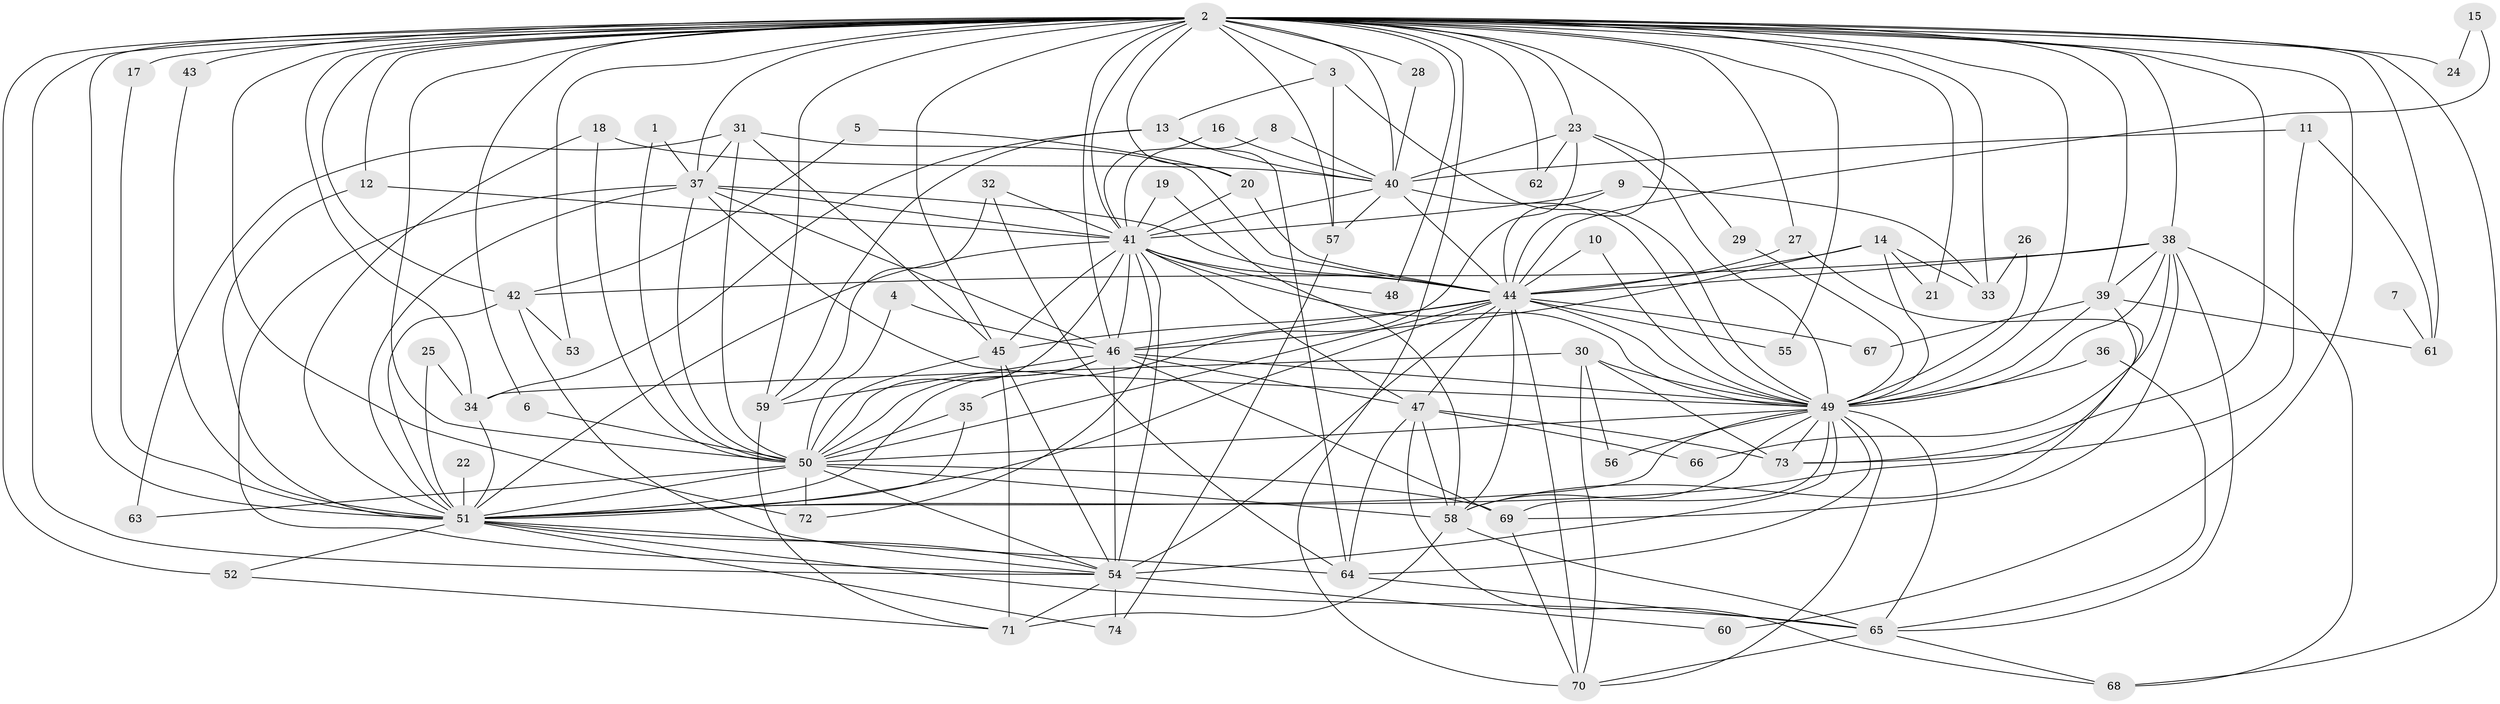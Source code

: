 // original degree distribution, {32: 0.006802721088435374, 34: 0.006802721088435374, 16: 0.006802721088435374, 20: 0.006802721088435374, 24: 0.013605442176870748, 28: 0.006802721088435374, 12: 0.013605442176870748, 17: 0.006802721088435374, 25: 0.006802721088435374, 2: 0.48299319727891155, 5: 0.034013605442176874, 4: 0.10884353741496598, 9: 0.006802721088435374, 3: 0.24489795918367346, 7: 0.027210884353741496, 6: 0.02040816326530612}
// Generated by graph-tools (version 1.1) at 2025/25/03/09/25 03:25:40]
// undirected, 74 vertices, 211 edges
graph export_dot {
graph [start="1"]
  node [color=gray90,style=filled];
  1;
  2;
  3;
  4;
  5;
  6;
  7;
  8;
  9;
  10;
  11;
  12;
  13;
  14;
  15;
  16;
  17;
  18;
  19;
  20;
  21;
  22;
  23;
  24;
  25;
  26;
  27;
  28;
  29;
  30;
  31;
  32;
  33;
  34;
  35;
  36;
  37;
  38;
  39;
  40;
  41;
  42;
  43;
  44;
  45;
  46;
  47;
  48;
  49;
  50;
  51;
  52;
  53;
  54;
  55;
  56;
  57;
  58;
  59;
  60;
  61;
  62;
  63;
  64;
  65;
  66;
  67;
  68;
  69;
  70;
  71;
  72;
  73;
  74;
  1 -- 37 [weight=1.0];
  1 -- 50 [weight=1.0];
  2 -- 3 [weight=1.0];
  2 -- 6 [weight=1.0];
  2 -- 12 [weight=1.0];
  2 -- 17 [weight=1.0];
  2 -- 20 [weight=1.0];
  2 -- 21 [weight=1.0];
  2 -- 23 [weight=1.0];
  2 -- 24 [weight=3.0];
  2 -- 27 [weight=1.0];
  2 -- 28 [weight=2.0];
  2 -- 33 [weight=1.0];
  2 -- 34 [weight=2.0];
  2 -- 37 [weight=3.0];
  2 -- 38 [weight=2.0];
  2 -- 39 [weight=1.0];
  2 -- 40 [weight=4.0];
  2 -- 41 [weight=2.0];
  2 -- 42 [weight=1.0];
  2 -- 43 [weight=1.0];
  2 -- 44 [weight=2.0];
  2 -- 45 [weight=1.0];
  2 -- 46 [weight=3.0];
  2 -- 48 [weight=1.0];
  2 -- 49 [weight=3.0];
  2 -- 50 [weight=3.0];
  2 -- 51 [weight=4.0];
  2 -- 52 [weight=2.0];
  2 -- 53 [weight=1.0];
  2 -- 54 [weight=2.0];
  2 -- 55 [weight=1.0];
  2 -- 57 [weight=1.0];
  2 -- 59 [weight=1.0];
  2 -- 60 [weight=1.0];
  2 -- 61 [weight=1.0];
  2 -- 62 [weight=1.0];
  2 -- 68 [weight=1.0];
  2 -- 70 [weight=1.0];
  2 -- 72 [weight=1.0];
  2 -- 73 [weight=1.0];
  3 -- 13 [weight=1.0];
  3 -- 49 [weight=1.0];
  3 -- 57 [weight=1.0];
  4 -- 46 [weight=1.0];
  4 -- 50 [weight=1.0];
  5 -- 20 [weight=1.0];
  5 -- 42 [weight=1.0];
  6 -- 50 [weight=1.0];
  7 -- 61 [weight=1.0];
  8 -- 40 [weight=1.0];
  8 -- 41 [weight=1.0];
  9 -- 33 [weight=1.0];
  9 -- 41 [weight=1.0];
  9 -- 44 [weight=1.0];
  10 -- 44 [weight=1.0];
  10 -- 49 [weight=1.0];
  11 -- 40 [weight=1.0];
  11 -- 61 [weight=1.0];
  11 -- 73 [weight=1.0];
  12 -- 41 [weight=1.0];
  12 -- 51 [weight=1.0];
  13 -- 34 [weight=1.0];
  13 -- 40 [weight=1.0];
  13 -- 59 [weight=1.0];
  13 -- 64 [weight=1.0];
  14 -- 21 [weight=1.0];
  14 -- 33 [weight=1.0];
  14 -- 44 [weight=1.0];
  14 -- 46 [weight=1.0];
  14 -- 49 [weight=1.0];
  15 -- 24 [weight=1.0];
  15 -- 44 [weight=1.0];
  16 -- 40 [weight=1.0];
  16 -- 41 [weight=1.0];
  17 -- 51 [weight=1.0];
  18 -- 40 [weight=1.0];
  18 -- 50 [weight=1.0];
  18 -- 51 [weight=1.0];
  19 -- 41 [weight=1.0];
  19 -- 58 [weight=1.0];
  20 -- 41 [weight=1.0];
  20 -- 44 [weight=1.0];
  22 -- 51 [weight=1.0];
  23 -- 29 [weight=1.0];
  23 -- 35 [weight=1.0];
  23 -- 40 [weight=1.0];
  23 -- 49 [weight=1.0];
  23 -- 62 [weight=1.0];
  25 -- 34 [weight=1.0];
  25 -- 51 [weight=1.0];
  26 -- 33 [weight=1.0];
  26 -- 49 [weight=1.0];
  27 -- 44 [weight=1.0];
  27 -- 58 [weight=1.0];
  28 -- 40 [weight=1.0];
  29 -- 49 [weight=1.0];
  30 -- 34 [weight=1.0];
  30 -- 49 [weight=1.0];
  30 -- 56 [weight=1.0];
  30 -- 70 [weight=1.0];
  30 -- 73 [weight=1.0];
  31 -- 37 [weight=1.0];
  31 -- 44 [weight=1.0];
  31 -- 45 [weight=1.0];
  31 -- 50 [weight=1.0];
  31 -- 63 [weight=1.0];
  32 -- 41 [weight=1.0];
  32 -- 59 [weight=1.0];
  32 -- 64 [weight=1.0];
  34 -- 51 [weight=1.0];
  35 -- 50 [weight=1.0];
  35 -- 51 [weight=1.0];
  36 -- 49 [weight=1.0];
  36 -- 65 [weight=1.0];
  37 -- 41 [weight=1.0];
  37 -- 44 [weight=1.0];
  37 -- 46 [weight=1.0];
  37 -- 49 [weight=1.0];
  37 -- 50 [weight=1.0];
  37 -- 51 [weight=1.0];
  37 -- 54 [weight=1.0];
  38 -- 39 [weight=1.0];
  38 -- 42 [weight=1.0];
  38 -- 44 [weight=1.0];
  38 -- 49 [weight=1.0];
  38 -- 65 [weight=1.0];
  38 -- 66 [weight=1.0];
  38 -- 68 [weight=1.0];
  38 -- 69 [weight=1.0];
  39 -- 49 [weight=1.0];
  39 -- 51 [weight=1.0];
  39 -- 61 [weight=1.0];
  39 -- 67 [weight=1.0];
  40 -- 41 [weight=1.0];
  40 -- 44 [weight=1.0];
  40 -- 49 [weight=1.0];
  40 -- 57 [weight=1.0];
  41 -- 44 [weight=1.0];
  41 -- 45 [weight=1.0];
  41 -- 46 [weight=1.0];
  41 -- 47 [weight=1.0];
  41 -- 48 [weight=1.0];
  41 -- 49 [weight=1.0];
  41 -- 50 [weight=1.0];
  41 -- 51 [weight=1.0];
  41 -- 54 [weight=2.0];
  41 -- 72 [weight=1.0];
  42 -- 51 [weight=1.0];
  42 -- 53 [weight=1.0];
  42 -- 54 [weight=1.0];
  43 -- 51 [weight=1.0];
  44 -- 45 [weight=1.0];
  44 -- 46 [weight=1.0];
  44 -- 47 [weight=1.0];
  44 -- 49 [weight=1.0];
  44 -- 50 [weight=1.0];
  44 -- 51 [weight=1.0];
  44 -- 54 [weight=1.0];
  44 -- 55 [weight=1.0];
  44 -- 58 [weight=1.0];
  44 -- 67 [weight=1.0];
  44 -- 70 [weight=2.0];
  45 -- 50 [weight=1.0];
  45 -- 54 [weight=1.0];
  45 -- 71 [weight=1.0];
  46 -- 47 [weight=1.0];
  46 -- 49 [weight=1.0];
  46 -- 50 [weight=1.0];
  46 -- 51 [weight=1.0];
  46 -- 54 [weight=2.0];
  46 -- 59 [weight=1.0];
  46 -- 69 [weight=1.0];
  47 -- 58 [weight=1.0];
  47 -- 64 [weight=1.0];
  47 -- 66 [weight=1.0];
  47 -- 68 [weight=1.0];
  47 -- 73 [weight=1.0];
  49 -- 50 [weight=1.0];
  49 -- 51 [weight=1.0];
  49 -- 54 [weight=2.0];
  49 -- 56 [weight=1.0];
  49 -- 58 [weight=1.0];
  49 -- 64 [weight=1.0];
  49 -- 65 [weight=1.0];
  49 -- 69 [weight=1.0];
  49 -- 70 [weight=1.0];
  49 -- 73 [weight=1.0];
  50 -- 51 [weight=1.0];
  50 -- 54 [weight=1.0];
  50 -- 58 [weight=2.0];
  50 -- 63 [weight=1.0];
  50 -- 69 [weight=1.0];
  50 -- 72 [weight=1.0];
  51 -- 52 [weight=1.0];
  51 -- 54 [weight=1.0];
  51 -- 64 [weight=1.0];
  51 -- 65 [weight=1.0];
  51 -- 74 [weight=1.0];
  52 -- 71 [weight=1.0];
  54 -- 60 [weight=1.0];
  54 -- 71 [weight=1.0];
  54 -- 74 [weight=1.0];
  57 -- 74 [weight=1.0];
  58 -- 65 [weight=1.0];
  58 -- 71 [weight=1.0];
  59 -- 71 [weight=1.0];
  64 -- 65 [weight=1.0];
  65 -- 68 [weight=1.0];
  65 -- 70 [weight=1.0];
  69 -- 70 [weight=1.0];
}
